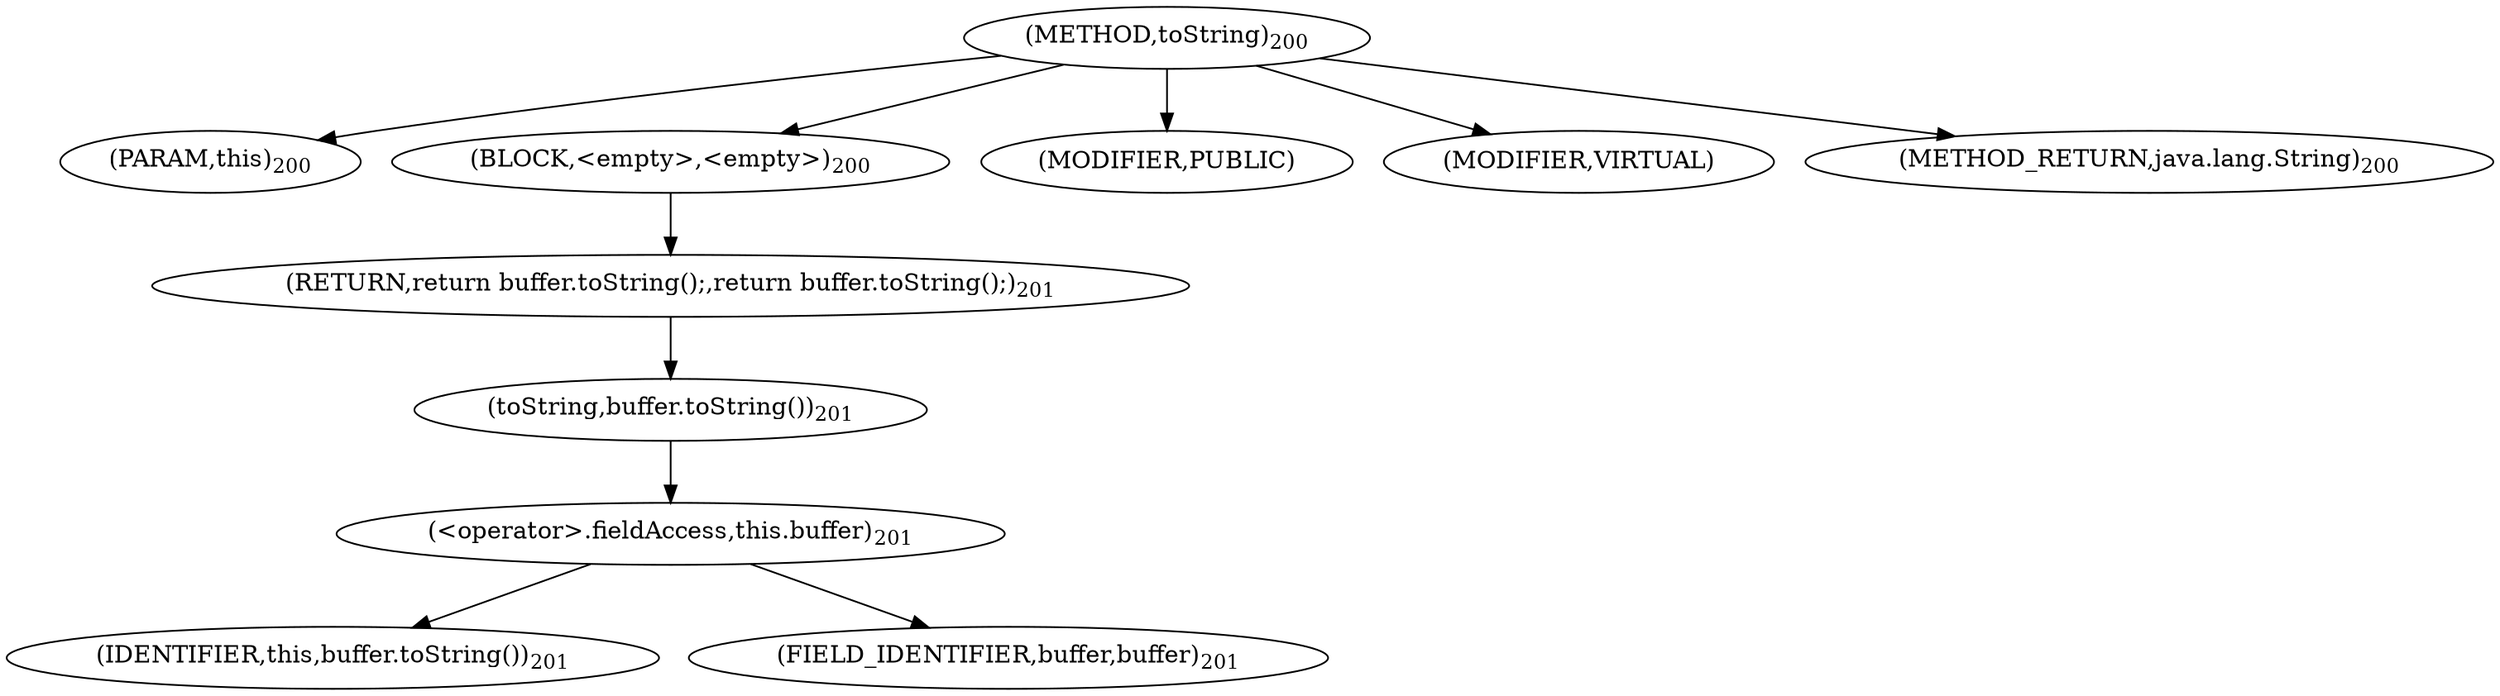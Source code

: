 digraph "toString" {  
"401" [label = <(METHOD,toString)<SUB>200</SUB>> ]
"402" [label = <(PARAM,this)<SUB>200</SUB>> ]
"403" [label = <(BLOCK,&lt;empty&gt;,&lt;empty&gt;)<SUB>200</SUB>> ]
"404" [label = <(RETURN,return buffer.toString();,return buffer.toString();)<SUB>201</SUB>> ]
"405" [label = <(toString,buffer.toString())<SUB>201</SUB>> ]
"406" [label = <(&lt;operator&gt;.fieldAccess,this.buffer)<SUB>201</SUB>> ]
"407" [label = <(IDENTIFIER,this,buffer.toString())<SUB>201</SUB>> ]
"408" [label = <(FIELD_IDENTIFIER,buffer,buffer)<SUB>201</SUB>> ]
"409" [label = <(MODIFIER,PUBLIC)> ]
"410" [label = <(MODIFIER,VIRTUAL)> ]
"411" [label = <(METHOD_RETURN,java.lang.String)<SUB>200</SUB>> ]
  "401" -> "402" 
  "401" -> "403" 
  "401" -> "409" 
  "401" -> "410" 
  "401" -> "411" 
  "403" -> "404" 
  "404" -> "405" 
  "405" -> "406" 
  "406" -> "407" 
  "406" -> "408" 
}
